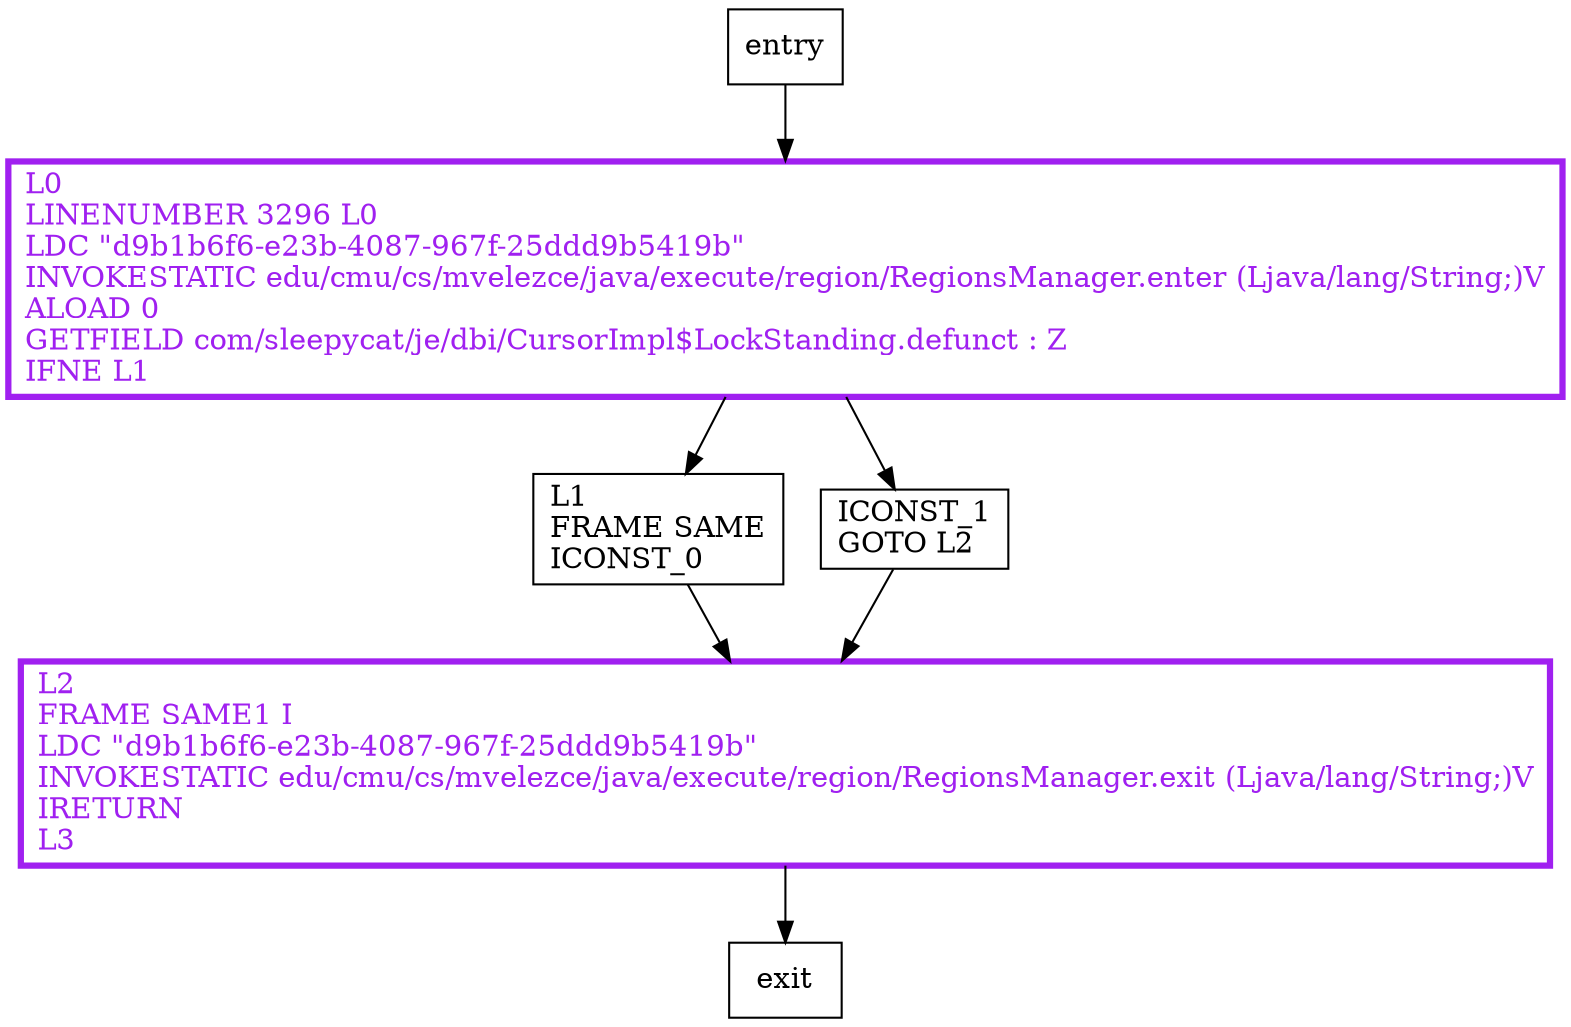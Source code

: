 digraph recordExists {
node [shape=record];
2114964604 [label="L0\lLINENUMBER 3296 L0\lLDC \"d9b1b6f6-e23b-4087-967f-25ddd9b5419b\"\lINVOKESTATIC edu/cmu/cs/mvelezce/java/execute/region/RegionsManager.enter (Ljava/lang/String;)V\lALOAD 0\lGETFIELD com/sleepycat/je/dbi/CursorImpl$LockStanding.defunct : Z\lIFNE L1\l"];
581289339 [label="L2\lFRAME SAME1 I\lLDC \"d9b1b6f6-e23b-4087-967f-25ddd9b5419b\"\lINVOKESTATIC edu/cmu/cs/mvelezce/java/execute/region/RegionsManager.exit (Ljava/lang/String;)V\lIRETURN\lL3\l"];
41608286 [label="L1\lFRAME SAME\lICONST_0\l"];
1121906307 [label="ICONST_1\lGOTO L2\l"];
entry;
exit;
entry -> 2114964604
2114964604 -> 41608286
2114964604 -> 1121906307
581289339 -> exit
41608286 -> 581289339
1121906307 -> 581289339
2114964604[fontcolor="purple", penwidth=3, color="purple"];
581289339[fontcolor="purple", penwidth=3, color="purple"];
}
